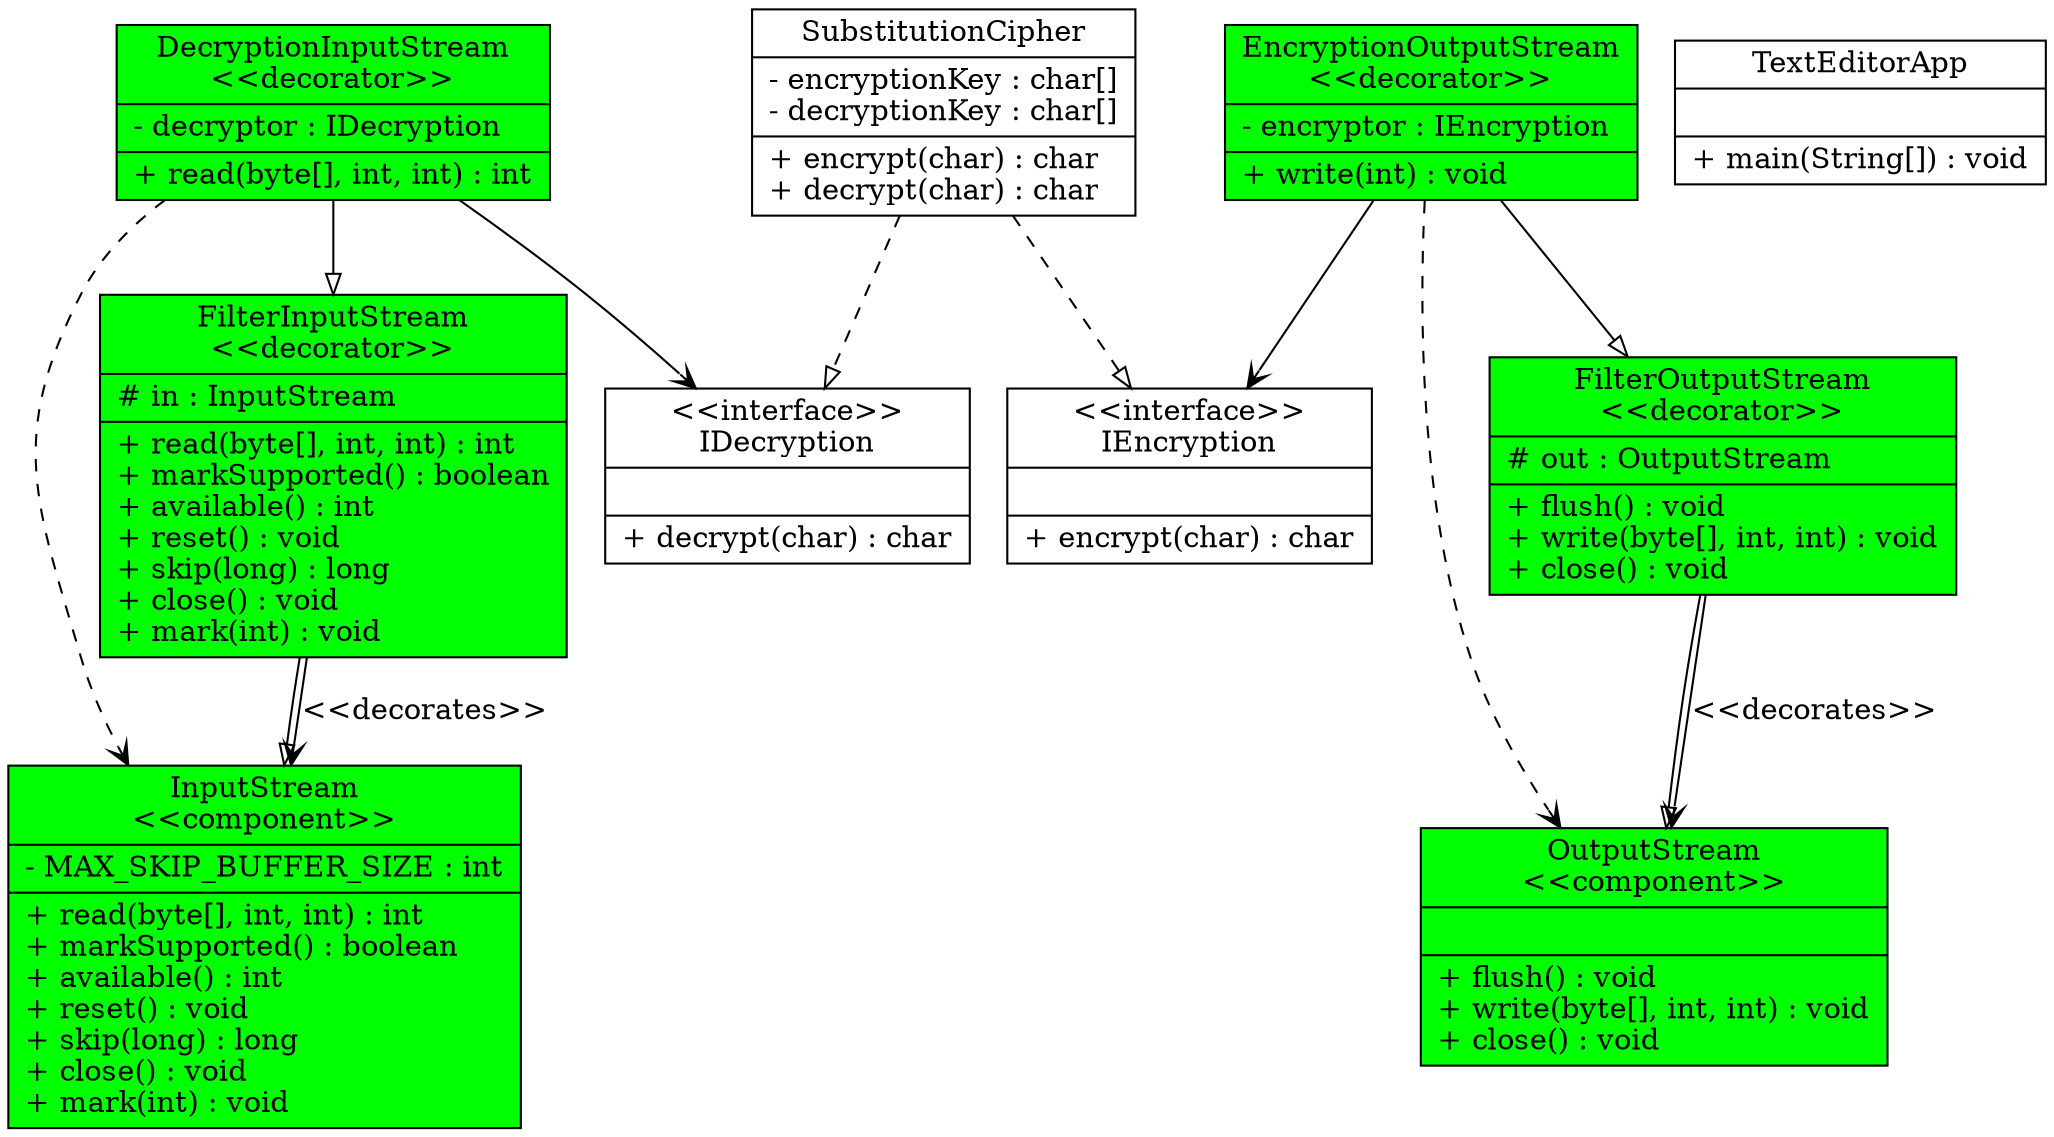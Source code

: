 digraph sassy_uml{node [shape = "record"] InputStream[label = "{InputStream\n\<\<component\>\>|- MAX_SKIP_BUFFER_SIZE : int\l
|+ read(byte[], int, int) : int\l
+ markSupported() : boolean\l
+ available() : int\l
+ reset() : void\l
+ skip(long) : long\l
+ close() : void\l
+ mark(int) : void\l
}",style=filled,fillcolor=green]
FilterInputStream[label = "{FilterInputStream\n\<\<decorator\>\>|# in : InputStream\l
|+ read(byte[], int, int) : int\l
+ markSupported() : boolean\l
+ available() : int\l
+ reset() : void\l
+ skip(long) : long\l
+ close() : void\l
+ mark(int) : void\l
}",style=filled,fillcolor=green]
DecryptionInputStream[label = "{DecryptionInputStream\n\<\<decorator\>\>|- decryptor : IDecryption\l
|+ read(byte[], int, int) : int\l
}",style=filled,fillcolor=green]
OutputStream[label = "{OutputStream\n\<\<component\>\>||+ flush() : void\l
+ write(byte[], int, int) : void\l
+ close() : void\l
}",style=filled,fillcolor=green]
FilterOutputStream[label = "{FilterOutputStream\n\<\<decorator\>\>|# out : OutputStream\l
|+ flush() : void\l
+ write(byte[], int, int) : void\l
+ close() : void\l
}",style=filled,fillcolor=green]
EncryptionOutputStream[label = "{EncryptionOutputStream\n\<\<decorator\>\>|- encryptor : IEncryption\l
|+ write(int) : void\l
}",style=filled,fillcolor=green]
IDecryption[label = "{\<\<interface\>\>\nIDecryption||+ decrypt(char) : char\l
}"]
IEncryption[label = "{\<\<interface\>\>\nIEncryption||+ encrypt(char) : char\l
}"]
SubstitutionCipher[label = "{SubstitutionCipher|- encryptionKey : char[]\l
- decryptionKey : char[]\l
|+ encrypt(char) : char\l
+ decrypt(char) : char\l
}"]
TextEditorApp[label = "{TextEditorApp||+ main(String[]) : void\l
}"]
edge [arrowhead = "vee"] [style = "solid"] DecryptionInputStream->IDecryption
edge [arrowhead = "empty"] [style = "dashed"] SubstitutionCipher->IEncryption
edge [arrowhead = "vee"] [style = "dashed"] DecryptionInputStream->InputStream
edge [arrowhead = "empty"] [style = "dashed"] SubstitutionCipher->IDecryption
edge [arrowhead = "vee"] [style = "dashed"] EncryptionOutputStream->OutputStream
edge [arrowhead = "empty"] [style = "solid"] FilterInputStream->InputStream
edge [arrowhead = "empty"] [style = "solid"] DecryptionInputStream->FilterInputStream
edge [arrowhead = "empty"] [style = "solid"] FilterOutputStream->OutputStream
edge [arrowhead = "vee"] [style = "solid"] FilterOutputStream->OutputStream [label = "\<\<decorates\>\>"] 
edge [arrowhead = "vee"] [style = "solid"] EncryptionOutputStream->IEncryption
edge [arrowhead = "vee"] [style = "solid"] FilterInputStream->InputStream [label = "\<\<decorates\>\>"] 
edge [arrowhead = "empty"] [style = "solid"] EncryptionOutputStream->FilterOutputStream
}
